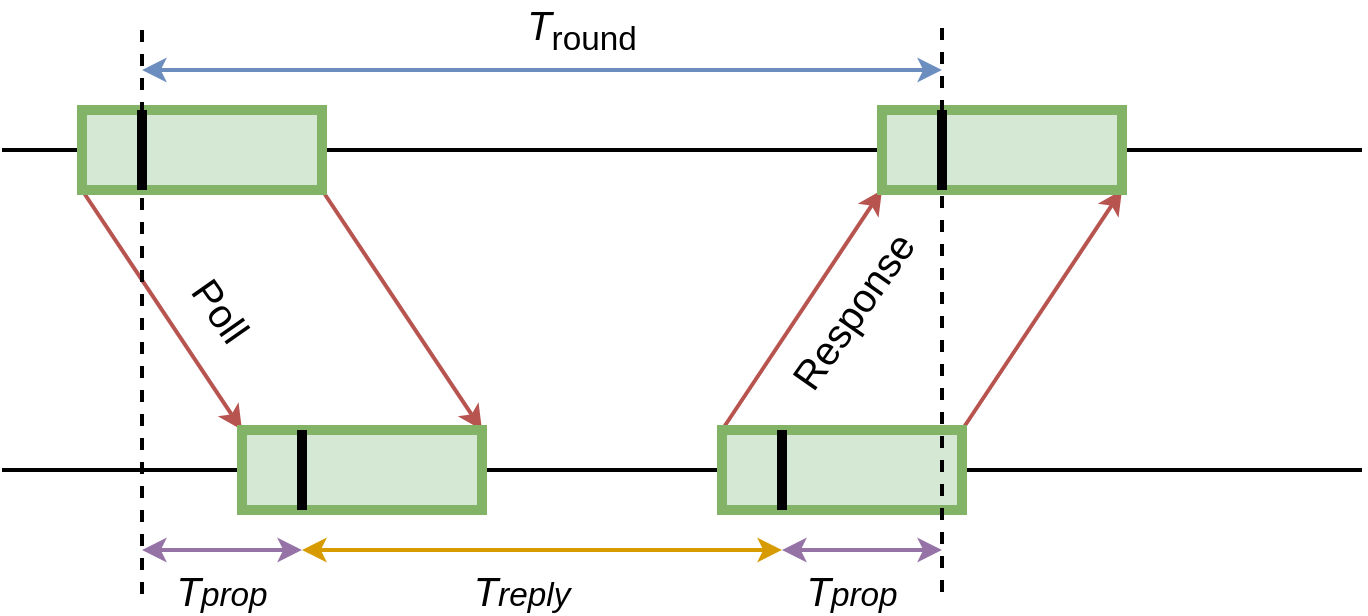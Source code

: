 <mxfile version="13.9.9" type="device"><diagram id="1t0lBQeOlVKnTIKn6Web" name="Page-1"><mxGraphModel dx="1355" dy="852" grid="1" gridSize="10" guides="1" tooltips="1" connect="1" arrows="1" fold="1" page="1" pageScale="1" pageWidth="850" pageHeight="1100" math="0" shadow="0"><root><mxCell id="0"/><mxCell id="1" parent="0"/><mxCell id="JyiMiebx84Pd_iouQTj_-12" value="" style="endArrow=classic;html=1;strokeWidth=2;fillColor=#f8cecc;strokeColor=#b85450;exitX=0;exitY=1;exitDx=0;exitDy=0;entryX=0;entryY=0;entryDx=0;entryDy=0;" parent="1" source="JyiMiebx84Pd_iouQTj_-4" target="JyiMiebx84Pd_iouQTj_-8" edge="1"><mxGeometry width="50" height="50" relative="1" as="geometry"><mxPoint x="170" y="400" as="sourcePoint"/><mxPoint x="220" y="350" as="targetPoint"/></mxGeometry></mxCell><mxCell id="JyiMiebx84Pd_iouQTj_-13" value="" style="endArrow=classic;html=1;strokeWidth=2;fillColor=#f8cecc;strokeColor=#b85450;exitX=1;exitY=1;exitDx=0;exitDy=0;entryX=1;entryY=0;entryDx=0;entryDy=0;" parent="1" source="JyiMiebx84Pd_iouQTj_-4" target="JyiMiebx84Pd_iouQTj_-8" edge="1"><mxGeometry width="50" height="50" relative="1" as="geometry"><mxPoint x="90" y="290" as="sourcePoint"/><mxPoint x="170" y="410" as="targetPoint"/></mxGeometry></mxCell><mxCell id="JyiMiebx84Pd_iouQTj_-14" value="" style="endArrow=classic;html=1;strokeWidth=2;fillColor=#f8cecc;strokeColor=#b85450;entryX=0;entryY=1;entryDx=0;entryDy=0;exitX=0;exitY=0;exitDx=0;exitDy=0;" parent="1" source="JyiMiebx84Pd_iouQTj_-10" target="JyiMiebx84Pd_iouQTj_-6" edge="1"><mxGeometry width="50" height="50" relative="1" as="geometry"><mxPoint x="360" y="310" as="sourcePoint"/><mxPoint x="180" y="420" as="targetPoint"/></mxGeometry></mxCell><mxCell id="JyiMiebx84Pd_iouQTj_-15" value="" style="endArrow=classic;html=1;strokeWidth=2;fillColor=#f8cecc;strokeColor=#b85450;entryX=1;entryY=1;entryDx=0;entryDy=0;exitX=1;exitY=0;exitDx=0;exitDy=0;" parent="1" source="JyiMiebx84Pd_iouQTj_-10" target="JyiMiebx84Pd_iouQTj_-6" edge="1"><mxGeometry width="50" height="50" relative="1" as="geometry"><mxPoint x="600" y="360" as="sourcePoint"/><mxPoint x="190" y="430" as="targetPoint"/></mxGeometry></mxCell><mxCell id="JyiMiebx84Pd_iouQTj_-27" value="" style="endArrow=none;html=1;strokeWidth=2;fontSize=20;entryX=1;entryY=0.5;entryDx=0;entryDy=0;" parent="1" target="JyiMiebx84Pd_iouQTj_-6" edge="1"><mxGeometry width="50" height="50" relative="1" as="geometry"><mxPoint x="720" y="260" as="sourcePoint"/><mxPoint x="360" y="270" as="targetPoint"/></mxGeometry></mxCell><mxCell id="JyiMiebx84Pd_iouQTj_-28" value="" style="endArrow=none;html=1;strokeWidth=2;fontSize=20;exitX=1;exitY=0.5;exitDx=0;exitDy=0;" parent="1" source="JyiMiebx84Pd_iouQTj_-10" edge="1"><mxGeometry width="50" height="50" relative="1" as="geometry"><mxPoint x="310" y="320" as="sourcePoint"/><mxPoint x="720" y="420" as="targetPoint"/></mxGeometry></mxCell><mxCell id="JyiMiebx84Pd_iouQTj_-25" value="" style="endArrow=none;html=1;strokeWidth=2;fontSize=20;entryX=0;entryY=0.5;entryDx=0;entryDy=0;" parent="1" target="JyiMiebx84Pd_iouQTj_-4" edge="1"><mxGeometry width="50" height="50" relative="1" as="geometry"><mxPoint x="40" y="260" as="sourcePoint"/><mxPoint x="360" y="270" as="targetPoint"/></mxGeometry></mxCell><mxCell id="JyiMiebx84Pd_iouQTj_-26" value="" style="endArrow=none;html=1;strokeWidth=2;fontSize=20;entryX=0;entryY=0.5;entryDx=0;entryDy=0;" parent="1" target="JyiMiebx84Pd_iouQTj_-8" edge="1"><mxGeometry width="50" height="50" relative="1" as="geometry"><mxPoint x="40" y="420" as="sourcePoint"/><mxPoint x="90" y="270" as="targetPoint"/></mxGeometry></mxCell><mxCell id="JyiMiebx84Pd_iouQTj_-17" value="" style="endArrow=none;html=1;strokeWidth=2;exitX=1;exitY=0.5;exitDx=0;exitDy=0;entryX=0;entryY=0.5;entryDx=0;entryDy=0;" parent="1" source="JyiMiebx84Pd_iouQTj_-8" target="JyiMiebx84Pd_iouQTj_-10" edge="1"><mxGeometry width="50" height="50" relative="1" as="geometry"><mxPoint x="210" y="270" as="sourcePoint"/><mxPoint x="490" y="270" as="targetPoint"/></mxGeometry></mxCell><mxCell id="JyiMiebx84Pd_iouQTj_-16" value="" style="endArrow=none;html=1;strokeWidth=2;exitX=1;exitY=0.5;exitDx=0;exitDy=0;entryX=0;entryY=0.5;entryDx=0;entryDy=0;" parent="1" source="JyiMiebx84Pd_iouQTj_-4" target="JyiMiebx84Pd_iouQTj_-6" edge="1"><mxGeometry width="50" height="50" relative="1" as="geometry"><mxPoint x="240" y="370" as="sourcePoint"/><mxPoint x="290" y="320" as="targetPoint"/></mxGeometry></mxCell><mxCell id="JyiMiebx84Pd_iouQTj_-4" value="" style="rounded=0;whiteSpace=wrap;html=1;strokeWidth=5;fillColor=#d5e8d4;strokeColor=#82b366;" parent="1" vertex="1"><mxGeometry x="80" y="240" width="120" height="40" as="geometry"/></mxCell><mxCell id="JyiMiebx84Pd_iouQTj_-6" value="" style="rounded=0;whiteSpace=wrap;html=1;strokeWidth=5;fillColor=#d5e8d4;strokeColor=#82b366;" parent="1" vertex="1"><mxGeometry x="480" y="240" width="120" height="40" as="geometry"/></mxCell><mxCell id="JyiMiebx84Pd_iouQTj_-7" value="" style="endArrow=none;html=1;exitX=0.25;exitY=0;exitDx=0;exitDy=0;entryX=0.25;entryY=1;entryDx=0;entryDy=0;strokeWidth=5;" parent="1" source="JyiMiebx84Pd_iouQTj_-6" target="JyiMiebx84Pd_iouQTj_-6" edge="1"><mxGeometry width="50" height="50" relative="1" as="geometry"><mxPoint x="630" y="340" as="sourcePoint"/><mxPoint x="680" y="290" as="targetPoint"/></mxGeometry></mxCell><mxCell id="JyiMiebx84Pd_iouQTj_-8" value="" style="rounded=0;whiteSpace=wrap;html=1;strokeWidth=5;fillColor=#d5e8d4;strokeColor=#82b366;" parent="1" vertex="1"><mxGeometry x="160" y="400" width="120" height="40" as="geometry"/></mxCell><mxCell id="JyiMiebx84Pd_iouQTj_-9" value="" style="endArrow=none;html=1;exitX=0.25;exitY=0;exitDx=0;exitDy=0;entryX=0.25;entryY=1;entryDx=0;entryDy=0;strokeWidth=5;" parent="1" source="JyiMiebx84Pd_iouQTj_-8" target="JyiMiebx84Pd_iouQTj_-8" edge="1"><mxGeometry width="50" height="50" relative="1" as="geometry"><mxPoint x="310" y="500" as="sourcePoint"/><mxPoint x="360" y="450" as="targetPoint"/></mxGeometry></mxCell><mxCell id="JyiMiebx84Pd_iouQTj_-10" value="" style="rounded=0;whiteSpace=wrap;html=1;strokeWidth=5;fillColor=#d5e8d4;strokeColor=#82b366;" parent="1" vertex="1"><mxGeometry x="400" y="400" width="120" height="40" as="geometry"/></mxCell><mxCell id="JyiMiebx84Pd_iouQTj_-11" value="" style="endArrow=none;html=1;exitX=0.25;exitY=0;exitDx=0;exitDy=0;entryX=0.25;entryY=1;entryDx=0;entryDy=0;strokeWidth=5;" parent="1" source="JyiMiebx84Pd_iouQTj_-10" target="JyiMiebx84Pd_iouQTj_-10" edge="1"><mxGeometry width="50" height="50" relative="1" as="geometry"><mxPoint x="710" y="500" as="sourcePoint"/><mxPoint x="760" y="450" as="targetPoint"/></mxGeometry></mxCell><mxCell id="JyiMiebx84Pd_iouQTj_-5" value="" style="endArrow=none;html=1;exitX=0.25;exitY=0;exitDx=0;exitDy=0;entryX=0.25;entryY=1;entryDx=0;entryDy=0;strokeWidth=5;" parent="1" source="JyiMiebx84Pd_iouQTj_-4" target="JyiMiebx84Pd_iouQTj_-4" edge="1"><mxGeometry width="50" height="50" relative="1" as="geometry"><mxPoint x="230" y="340" as="sourcePoint"/><mxPoint x="280" y="290" as="targetPoint"/></mxGeometry></mxCell><mxCell id="JyiMiebx84Pd_iouQTj_-18" value="Poll" style="text;html=1;strokeColor=none;fillColor=none;align=center;verticalAlign=middle;whiteSpace=wrap;rounded=0;fontSize=20;rotation=55;" parent="1" vertex="1"><mxGeometry x="130" y="330" width="40" height="20" as="geometry"/></mxCell><mxCell id="JyiMiebx84Pd_iouQTj_-19" value="Response" style="text;html=1;strokeColor=none;fillColor=none;align=center;verticalAlign=middle;whiteSpace=wrap;rounded=0;fontSize=20;rotation=305;" parent="1" vertex="1"><mxGeometry x="410" y="330" width="110" height="20" as="geometry"/></mxCell><mxCell id="JyiMiebx84Pd_iouQTj_-22" value="" style="endArrow=classic;startArrow=classic;html=1;strokeWidth=2;fontSize=20;fillColor=#dae8fc;strokeColor=#6c8ebf;" parent="1" edge="1"><mxGeometry width="50" height="50" relative="1" as="geometry"><mxPoint x="110" y="220" as="sourcePoint"/><mxPoint x="510" y="220" as="targetPoint"/></mxGeometry></mxCell><mxCell id="JyiMiebx84Pd_iouQTj_-24" value="&lt;i&gt;T&lt;/i&gt;&lt;sub&gt;round&lt;/sub&gt;" style="text;html=1;strokeColor=none;fillColor=none;align=center;verticalAlign=middle;whiteSpace=wrap;rounded=0;fontSize=20;" parent="1" vertex="1"><mxGeometry x="290" y="190" width="80" height="20" as="geometry"/></mxCell><mxCell id="JyiMiebx84Pd_iouQTj_-29" value="" style="endArrow=classic;startArrow=classic;html=1;strokeWidth=2;fontSize=20;fillColor=#ffe6cc;strokeColor=#d79b00;" parent="1" edge="1"><mxGeometry width="50" height="50" relative="1" as="geometry"><mxPoint x="190" y="460" as="sourcePoint"/><mxPoint x="430" y="460" as="targetPoint"/></mxGeometry></mxCell><mxCell id="JyiMiebx84Pd_iouQTj_-30" value="&lt;i&gt;T&lt;span style=&quot;font-size: 16.667px&quot;&gt;reply&lt;/span&gt;&lt;/i&gt;" style="text;html=1;strokeColor=none;fillColor=none;align=center;verticalAlign=middle;whiteSpace=wrap;rounded=0;fontSize=20;" parent="1" vertex="1"><mxGeometry x="260" y="470" width="80" height="20" as="geometry"/></mxCell><mxCell id="JyiMiebx84Pd_iouQTj_-31" value="" style="endArrow=classic;startArrow=classic;html=1;strokeWidth=2;fontSize=20;fillColor=#e1d5e7;strokeColor=#9673a6;" parent="1" edge="1"><mxGeometry width="50" height="50" relative="1" as="geometry"><mxPoint x="110" y="460" as="sourcePoint"/><mxPoint x="190" y="460" as="targetPoint"/></mxGeometry></mxCell><mxCell id="JyiMiebx84Pd_iouQTj_-32" value="" style="endArrow=classic;startArrow=classic;html=1;strokeWidth=2;fontSize=20;fillColor=#e1d5e7;strokeColor=#9673a6;" parent="1" edge="1"><mxGeometry width="50" height="50" relative="1" as="geometry"><mxPoint x="430" y="460" as="sourcePoint"/><mxPoint x="510" y="460" as="targetPoint"/></mxGeometry></mxCell><mxCell id="JyiMiebx84Pd_iouQTj_-33" value="&lt;i&gt;T&lt;span style=&quot;font-size: 16.667px&quot;&gt;prop&lt;/span&gt;&lt;/i&gt;" style="text;html=1;strokeColor=none;fillColor=none;align=center;verticalAlign=middle;whiteSpace=wrap;rounded=0;fontSize=20;" parent="1" vertex="1"><mxGeometry x="110" y="470" width="80" height="20" as="geometry"/></mxCell><mxCell id="JyiMiebx84Pd_iouQTj_-34" value="&lt;i&gt;T&lt;span style=&quot;font-size: 16.667px&quot;&gt;prop&lt;/span&gt;&lt;/i&gt;" style="text;html=1;strokeColor=none;fillColor=none;align=center;verticalAlign=middle;whiteSpace=wrap;rounded=0;fontSize=20;" parent="1" vertex="1"><mxGeometry x="425" y="470" width="80" height="20" as="geometry"/></mxCell><mxCell id="JyiMiebx84Pd_iouQTj_-35" value="" style="endArrow=none;dashed=1;html=1;strokeWidth=2;fontSize=20;entryX=0;entryY=0.75;entryDx=0;entryDy=0;" parent="1" target="JyiMiebx84Pd_iouQTj_-33" edge="1"><mxGeometry width="50" height="50" relative="1" as="geometry"><mxPoint x="110" y="200" as="sourcePoint"/><mxPoint x="110" y="460" as="targetPoint"/></mxGeometry></mxCell><mxCell id="JyiMiebx84Pd_iouQTj_-36" value="" style="endArrow=none;dashed=1;html=1;strokeWidth=2;fontSize=20;" parent="1" edge="1"><mxGeometry width="50" height="50" relative="1" as="geometry"><mxPoint x="510" y="199" as="sourcePoint"/><mxPoint x="510" y="481" as="targetPoint"/></mxGeometry></mxCell></root></mxGraphModel></diagram></mxfile>